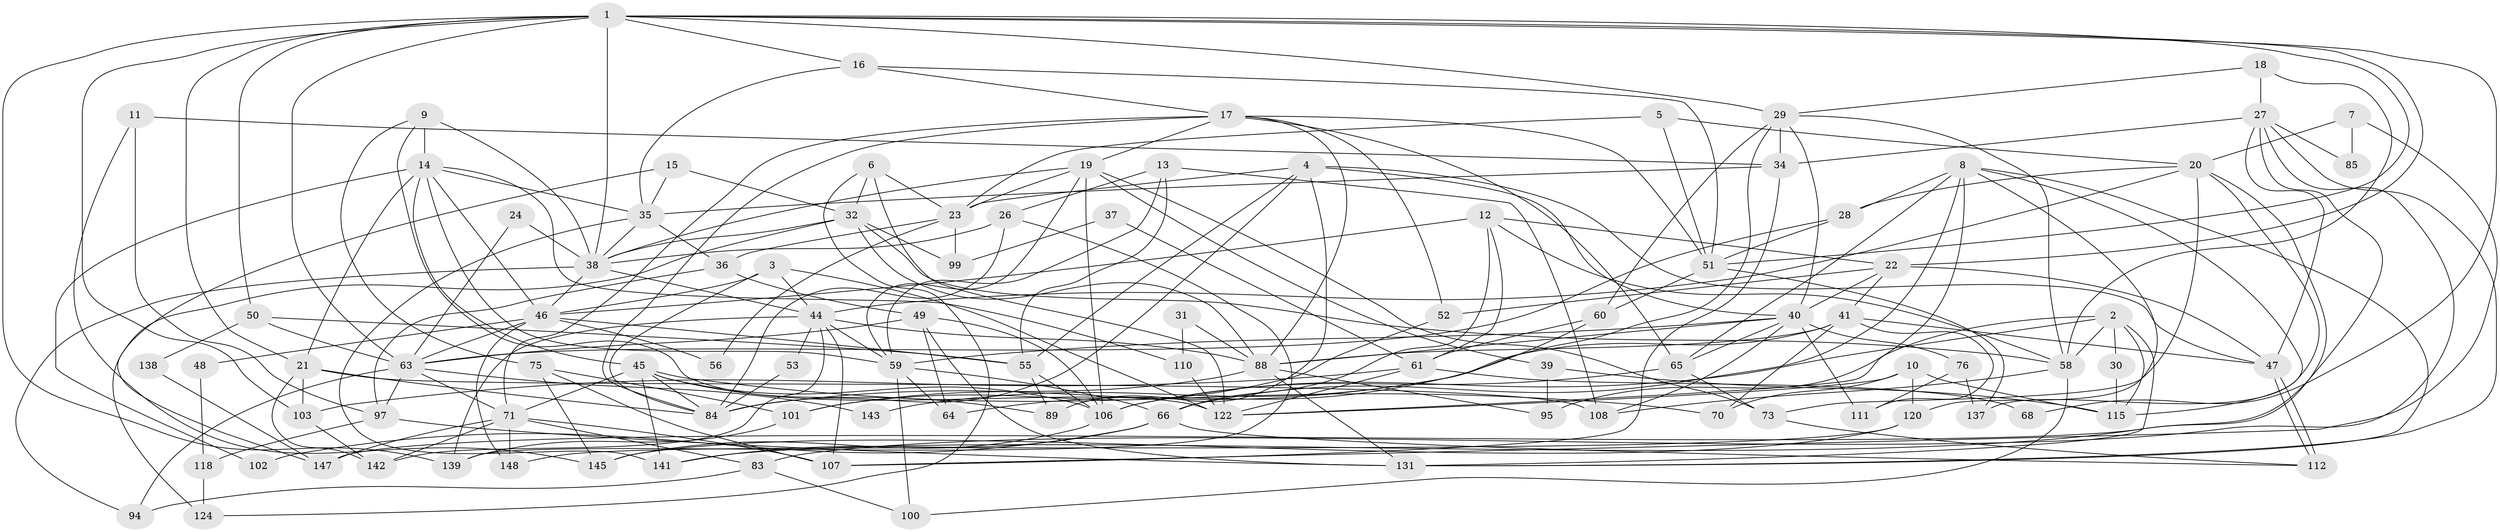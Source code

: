 // original degree distribution, {9: 0.013513513513513514, 5: 0.14189189189189189, 4: 0.2972972972972973, 6: 0.11486486486486487, 3: 0.25675675675675674, 2: 0.14189189189189189, 7: 0.033783783783783786}
// Generated by graph-tools (version 1.1) at 2025/42/03/06/25 10:42:01]
// undirected, 99 vertices, 238 edges
graph export_dot {
graph [start="1"]
  node [color=gray90,style=filled];
  1 [super="+123"];
  2 [super="+128"];
  3;
  4 [super="+78"];
  5;
  6;
  7;
  8 [super="+79"];
  9 [super="+144"];
  10 [super="+86"];
  11 [super="+54"];
  12 [super="+125"];
  13 [super="+82"];
  14 [super="+25"];
  15 [super="+104"];
  16;
  17 [super="+109"];
  18;
  19 [super="+81"];
  20 [super="+57"];
  21 [super="+132"];
  22;
  23 [super="+91"];
  24;
  26 [super="+98"];
  27 [super="+119"];
  28 [super="+134"];
  29 [super="+116"];
  30;
  31;
  32 [super="+33"];
  34 [super="+130"];
  35 [super="+105"];
  36 [super="+43"];
  37;
  38 [super="+42"];
  39;
  40 [super="+62"];
  41;
  44 [super="+69"];
  45 [super="+135"];
  46 [super="+146"];
  47 [super="+113"];
  48;
  49;
  50 [super="+121"];
  51 [super="+87"];
  52;
  53;
  55 [super="+74"];
  56;
  58 [super="+129"];
  59 [super="+67"];
  60 [super="+77"];
  61 [super="+72"];
  63 [super="+96"];
  64 [super="+117"];
  65 [super="+80"];
  66 [super="+90"];
  68;
  70;
  71 [super="+93"];
  73;
  75;
  76;
  83 [super="+92"];
  84 [super="+126"];
  85;
  88 [super="+136"];
  89;
  94;
  95;
  97;
  99;
  100;
  101;
  102;
  103;
  106 [super="+114"];
  107 [super="+127"];
  108;
  110;
  111;
  112;
  115 [super="+133"];
  118;
  120;
  122;
  124;
  131 [super="+140"];
  137;
  138;
  139;
  141;
  142;
  143;
  145;
  147;
  148;
  1 -- 22;
  1 -- 16;
  1 -- 29;
  1 -- 38;
  1 -- 50;
  1 -- 68;
  1 -- 103;
  1 -- 139;
  1 -- 21;
  1 -- 63;
  1 -- 51;
  2 -- 115;
  2 -- 30;
  2 -- 58;
  2 -- 131;
  2 -- 122;
  2 -- 106;
  3 -- 122;
  3 -- 46;
  3 -- 44;
  3 -- 84;
  4 -- 84;
  4 -- 55;
  4 -- 40;
  4 -- 47;
  4 -- 23;
  4 -- 89;
  5 -- 51;
  5 -- 23;
  5 -- 20;
  6 -- 23;
  6 -- 32;
  6 -- 122;
  6 -- 124;
  7 -- 85;
  7 -- 20;
  7 -- 107;
  8 -- 131;
  8 -- 66;
  8 -- 95;
  8 -- 65;
  8 -- 115;
  8 -- 28;
  8 -- 120;
  9 -- 75;
  9 -- 38 [weight=2];
  9 -- 122;
  9 -- 14;
  10 -- 115;
  10 -- 120;
  10 -- 70;
  10 -- 122;
  11 -- 145;
  11 -- 97;
  11 -- 34;
  12 -- 61;
  12 -- 22;
  12 -- 66;
  12 -- 58;
  12 -- 46;
  13 -- 59;
  13 -- 26;
  13 -- 108;
  13 -- 55;
  14 -- 21;
  14 -- 102;
  14 -- 35;
  14 -- 46;
  14 -- 110;
  14 -- 45;
  14 -- 59;
  15 -- 147;
  15 -- 35;
  15 -- 32;
  16 -- 35;
  16 -- 51;
  16 -- 17;
  17 -- 71;
  17 -- 19;
  17 -- 88;
  17 -- 65;
  17 -- 51;
  17 -- 52;
  17 -- 84;
  18 -- 27;
  18 -- 29;
  18 -- 58;
  19 -- 38;
  19 -- 23;
  19 -- 39;
  19 -- 73 [weight=2];
  19 -- 106;
  19 -- 59;
  20 -- 141;
  20 -- 137;
  20 -- 73;
  20 -- 44;
  20 -- 28;
  21 -- 142;
  21 -- 84;
  21 -- 103;
  21 -- 108;
  22 -- 40;
  22 -- 47;
  22 -- 41;
  22 -- 52;
  23 -- 56;
  23 -- 99 [weight=2];
  23 -- 36;
  24 -- 63;
  24 -- 38;
  26 -- 38 [weight=2];
  26 -- 139;
  26 -- 84;
  27 -- 83;
  27 -- 34 [weight=2];
  27 -- 47;
  27 -- 131;
  27 -- 147;
  27 -- 85;
  28 -- 63;
  28 -- 51;
  29 -- 143;
  29 -- 34;
  29 -- 40;
  29 -- 58;
  29 -- 60;
  30 -- 115;
  31 -- 110;
  31 -- 88;
  32 -- 88;
  32 -- 99;
  32 -- 124;
  32 -- 38;
  32 -- 58;
  34 -- 35;
  34 -- 107;
  35 -- 36;
  35 -- 38;
  35 -- 141;
  36 -- 49;
  36 -- 97;
  37 -- 99;
  37 -- 61;
  38 -- 44;
  38 -- 94;
  38 -- 46;
  39 -- 95;
  39 -- 115;
  40 -- 111;
  40 -- 65;
  40 -- 76;
  40 -- 108;
  40 -- 88;
  40 -- 59;
  41 -- 84;
  41 -- 70;
  41 -- 88;
  41 -- 111;
  41 -- 47;
  44 -- 107;
  44 -- 142;
  44 -- 53;
  44 -- 139;
  44 -- 88;
  44 -- 59;
  45 -- 84;
  45 -- 71;
  45 -- 89;
  45 -- 141;
  45 -- 106;
  45 -- 70;
  46 -- 148;
  46 -- 48;
  46 -- 55;
  46 -- 56;
  46 -- 63;
  47 -- 112;
  47 -- 112;
  48 -- 118;
  49 -- 64;
  49 -- 106;
  49 -- 131;
  49 -- 63;
  50 -- 138;
  50 -- 63;
  50 -- 55;
  51 -- 60 [weight=2];
  51 -- 137;
  52 -- 101;
  53 -- 84;
  55 -- 89;
  55 -- 106;
  58 -- 108;
  58 -- 100;
  59 -- 100;
  59 -- 66;
  59 -- 64;
  60 -- 64;
  60 -- 61;
  61 -- 122;
  61 -- 68;
  61 -- 103;
  63 -- 71;
  63 -- 94;
  63 -- 143;
  63 -- 97;
  65 -- 73;
  65 -- 106;
  66 -- 102;
  66 -- 141;
  66 -- 112;
  71 -- 142;
  71 -- 147;
  71 -- 107;
  71 -- 83;
  71 -- 148;
  73 -- 112;
  75 -- 101;
  75 -- 145;
  75 -- 107;
  76 -- 137;
  76 -- 111;
  83 -- 100;
  83 -- 94;
  88 -- 101;
  88 -- 131 [weight=3];
  88 -- 95;
  97 -- 131;
  97 -- 118;
  101 -- 139;
  103 -- 142;
  106 -- 145;
  110 -- 122;
  118 -- 124;
  120 -- 148;
  120 -- 145;
  138 -- 147;
}
